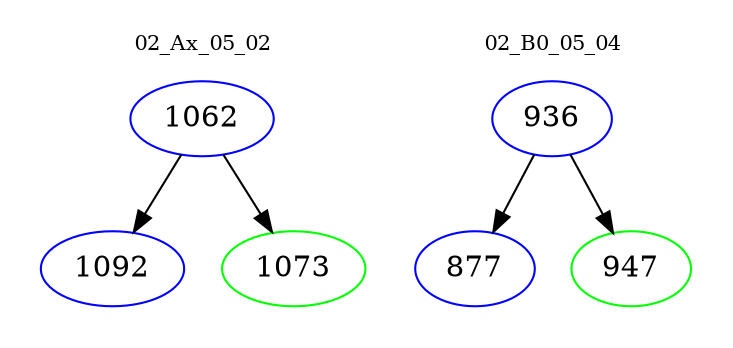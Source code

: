 digraph{
subgraph cluster_0 {
color = white
label = "02_Ax_05_02";
fontsize=10;
T0_1062 [label="1062", color="blue"]
T0_1062 -> T0_1092 [color="black"]
T0_1092 [label="1092", color="blue"]
T0_1062 -> T0_1073 [color="black"]
T0_1073 [label="1073", color="green"]
}
subgraph cluster_1 {
color = white
label = "02_B0_05_04";
fontsize=10;
T1_936 [label="936", color="blue"]
T1_936 -> T1_877 [color="black"]
T1_877 [label="877", color="blue"]
T1_936 -> T1_947 [color="black"]
T1_947 [label="947", color="green"]
}
}
